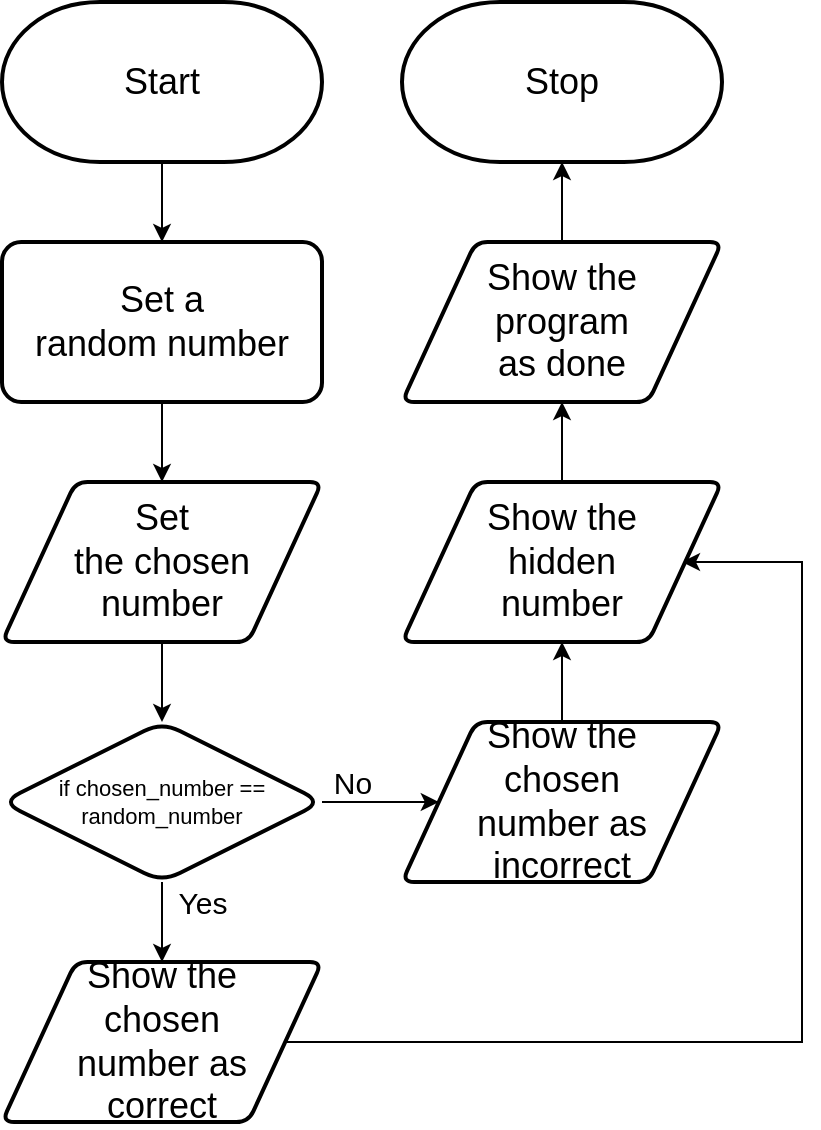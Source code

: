 <mxfile>
    <diagram id="A_tYOe9iZ1WcpGx81PBD" name="Page-1">
        <mxGraphModel dx="1726" dy="1542" grid="1" gridSize="10" guides="1" tooltips="1" connect="1" arrows="1" fold="1" page="1" pageScale="1" pageWidth="827" pageHeight="1169" math="0" shadow="0">
            <root>
                <mxCell id="0"/>
                <mxCell id="1" parent="0"/>
                <mxCell id="27" style="edgeStyle=none;html=1;entryX=0.5;entryY=0;entryDx=0;entryDy=0;fontSize=16;" parent="1" source="24" edge="1">
                    <mxGeometry relative="1" as="geometry">
                        <mxPoint x="80" y="120" as="targetPoint"/>
                    </mxGeometry>
                </mxCell>
                <mxCell id="24" value="&lt;font style=&quot;font-size: 18px&quot;&gt;Start&lt;/font&gt;" style="strokeWidth=2;html=1;shape=mxgraph.flowchart.terminator;whiteSpace=wrap;" parent="1" vertex="1">
                    <mxGeometry width="160" height="80" as="geometry"/>
                </mxCell>
                <mxCell id="25" value="&lt;font style=&quot;font-size: 18px&quot;&gt;Stop&lt;/font&gt;" style="strokeWidth=2;html=1;shape=mxgraph.flowchart.terminator;whiteSpace=wrap;" parent="1" vertex="1">
                    <mxGeometry x="200" width="160" height="80" as="geometry"/>
                </mxCell>
                <mxCell id="29" style="edgeStyle=none;html=1;entryX=0.5;entryY=0;entryDx=0;entryDy=0;fontSize=18;" parent="1" edge="1">
                    <mxGeometry relative="1" as="geometry">
                        <mxPoint x="80" y="360" as="targetPoint"/>
                        <mxPoint x="80" y="320" as="sourcePoint"/>
                    </mxGeometry>
                </mxCell>
                <mxCell id="71" style="edgeStyle=none;html=1;rounded=0;" parent="1" source="45" edge="1">
                    <mxGeometry relative="1" as="geometry">
                        <Array as="points">
                            <mxPoint x="400" y="520"/>
                            <mxPoint x="400" y="280"/>
                        </Array>
                        <mxPoint x="340" y="280" as="targetPoint"/>
                    </mxGeometry>
                </mxCell>
                <mxCell id="45" value="Show the &lt;br&gt;chosen&lt;br&gt;number as &lt;br&gt;correct" style="shape=parallelogram;html=1;strokeWidth=2;perimeter=parallelogramPerimeter;whiteSpace=wrap;rounded=1;arcSize=12;size=0.23;fontSize=18;" parent="1" vertex="1">
                    <mxGeometry y="480" width="160" height="80" as="geometry"/>
                </mxCell>
                <mxCell id="59" style="edgeStyle=none;html=1;entryX=0.5;entryY=1;entryDx=0;entryDy=0;entryPerimeter=0;fontFamily=Helvetica;fontSize=15;fontColor=default;" parent="1" source="47" target="25" edge="1">
                    <mxGeometry relative="1" as="geometry"/>
                </mxCell>
                <mxCell id="47" value="Show the &lt;br&gt;program &lt;br&gt;as done" style="shape=parallelogram;html=1;strokeWidth=2;perimeter=parallelogramPerimeter;whiteSpace=wrap;rounded=1;arcSize=12;size=0.23;fontSize=18;" parent="1" vertex="1">
                    <mxGeometry x="200" y="120" width="160" height="80" as="geometry"/>
                </mxCell>
                <mxCell id="77" style="edgeStyle=none;html=1;entryX=0.5;entryY=0;entryDx=0;entryDy=0;fontSize=13;" edge="1" parent="1" target="73">
                    <mxGeometry relative="1" as="geometry">
                        <mxPoint x="80" y="200" as="sourcePoint"/>
                    </mxGeometry>
                </mxCell>
                <mxCell id="53" style="edgeStyle=none;html=1;entryX=0.5;entryY=0;entryDx=0;entryDy=0;fontFamily=Helvetica;fontSize=8;fontColor=default;" parent="1" source="52" edge="1">
                    <mxGeometry relative="1" as="geometry">
                        <mxPoint x="80" y="480" as="targetPoint"/>
                    </mxGeometry>
                </mxCell>
                <mxCell id="61" style="edgeStyle=none;rounded=0;html=1;entryX=0;entryY=0.5;entryDx=0;entryDy=0;fontFamily=Helvetica;fontSize=15;fontColor=default;strokeColor=default;" parent="1" source="52" target="57" edge="1">
                    <mxGeometry relative="1" as="geometry">
                        <mxPoint x="200" y="400" as="targetPoint"/>
                    </mxGeometry>
                </mxCell>
                <mxCell id="52" value="&lt;font style=&quot;font-size: 11px&quot;&gt;if chosen_number == &lt;br&gt;random_number&lt;/font&gt;" style="rhombus;whiteSpace=wrap;html=1;rounded=1;fontFamily=Helvetica;fontSize=11;fontColor=default;strokeColor=default;strokeWidth=2;fillColor=default;" parent="1" vertex="1">
                    <mxGeometry y="360" width="160" height="80" as="geometry"/>
                </mxCell>
                <mxCell id="54" value="&lt;font style=&quot;font-size: 15px&quot;&gt;Yes&lt;/font&gt;" style="text;html=1;align=center;verticalAlign=middle;resizable=0;points=[];autosize=1;strokeColor=none;fillColor=none;fontSize=8;fontFamily=Helvetica;fontColor=default;" parent="1" vertex="1">
                    <mxGeometry x="80" y="440" width="40" height="20" as="geometry"/>
                </mxCell>
                <mxCell id="55" value="No" style="text;html=1;align=center;verticalAlign=middle;resizable=0;points=[];autosize=1;strokeColor=none;fillColor=none;fontSize=15;fontFamily=Helvetica;fontColor=default;" parent="1" vertex="1">
                    <mxGeometry x="160" y="380" width="30" height="20" as="geometry"/>
                </mxCell>
                <mxCell id="72" style="edgeStyle=none;rounded=0;html=1;" parent="1" source="57" edge="1">
                    <mxGeometry relative="1" as="geometry">
                        <mxPoint x="280" y="320" as="targetPoint"/>
                    </mxGeometry>
                </mxCell>
                <mxCell id="57" value="&lt;span&gt;Show the &lt;br&gt;chosen &lt;br&gt;number as incorrect&lt;/span&gt;" style="shape=parallelogram;html=1;strokeWidth=2;perimeter=parallelogramPerimeter;whiteSpace=wrap;rounded=1;arcSize=12;size=0.23;fontSize=18;" parent="1" vertex="1">
                    <mxGeometry x="200" y="360" width="160" height="80" as="geometry"/>
                </mxCell>
                <mxCell id="73" value="Set &lt;br&gt;the chosen &lt;br&gt;number" style="shape=parallelogram;html=1;strokeWidth=2;perimeter=parallelogramPerimeter;whiteSpace=wrap;rounded=1;arcSize=12;size=0.23;fontSize=18;" vertex="1" parent="1">
                    <mxGeometry y="240" width="160" height="80" as="geometry"/>
                </mxCell>
                <mxCell id="76" style="edgeStyle=none;html=1;fontSize=13;" edge="1" parent="1" source="75" target="47">
                    <mxGeometry relative="1" as="geometry"/>
                </mxCell>
                <mxCell id="75" value="Show the &lt;br&gt;hidden &lt;br&gt;number" style="shape=parallelogram;html=1;strokeWidth=2;perimeter=parallelogramPerimeter;whiteSpace=wrap;rounded=1;arcSize=12;size=0.23;fontSize=18;" vertex="1" parent="1">
                    <mxGeometry x="200" y="240" width="160" height="80" as="geometry"/>
                </mxCell>
                <mxCell id="78" value="&lt;span&gt;Set&amp;nbsp;&lt;/span&gt;&lt;span&gt;a random&amp;nbsp;&lt;/span&gt;&lt;span&gt;number&lt;/span&gt;" style="whiteSpace=wrap;html=1;fontSize=18;strokeWidth=2;rounded=1;arcSize=12;" vertex="1" parent="1">
                    <mxGeometry y="120" width="160" height="80" as="geometry"/>
                </mxCell>
            </root>
        </mxGraphModel>
    </diagram>
</mxfile>